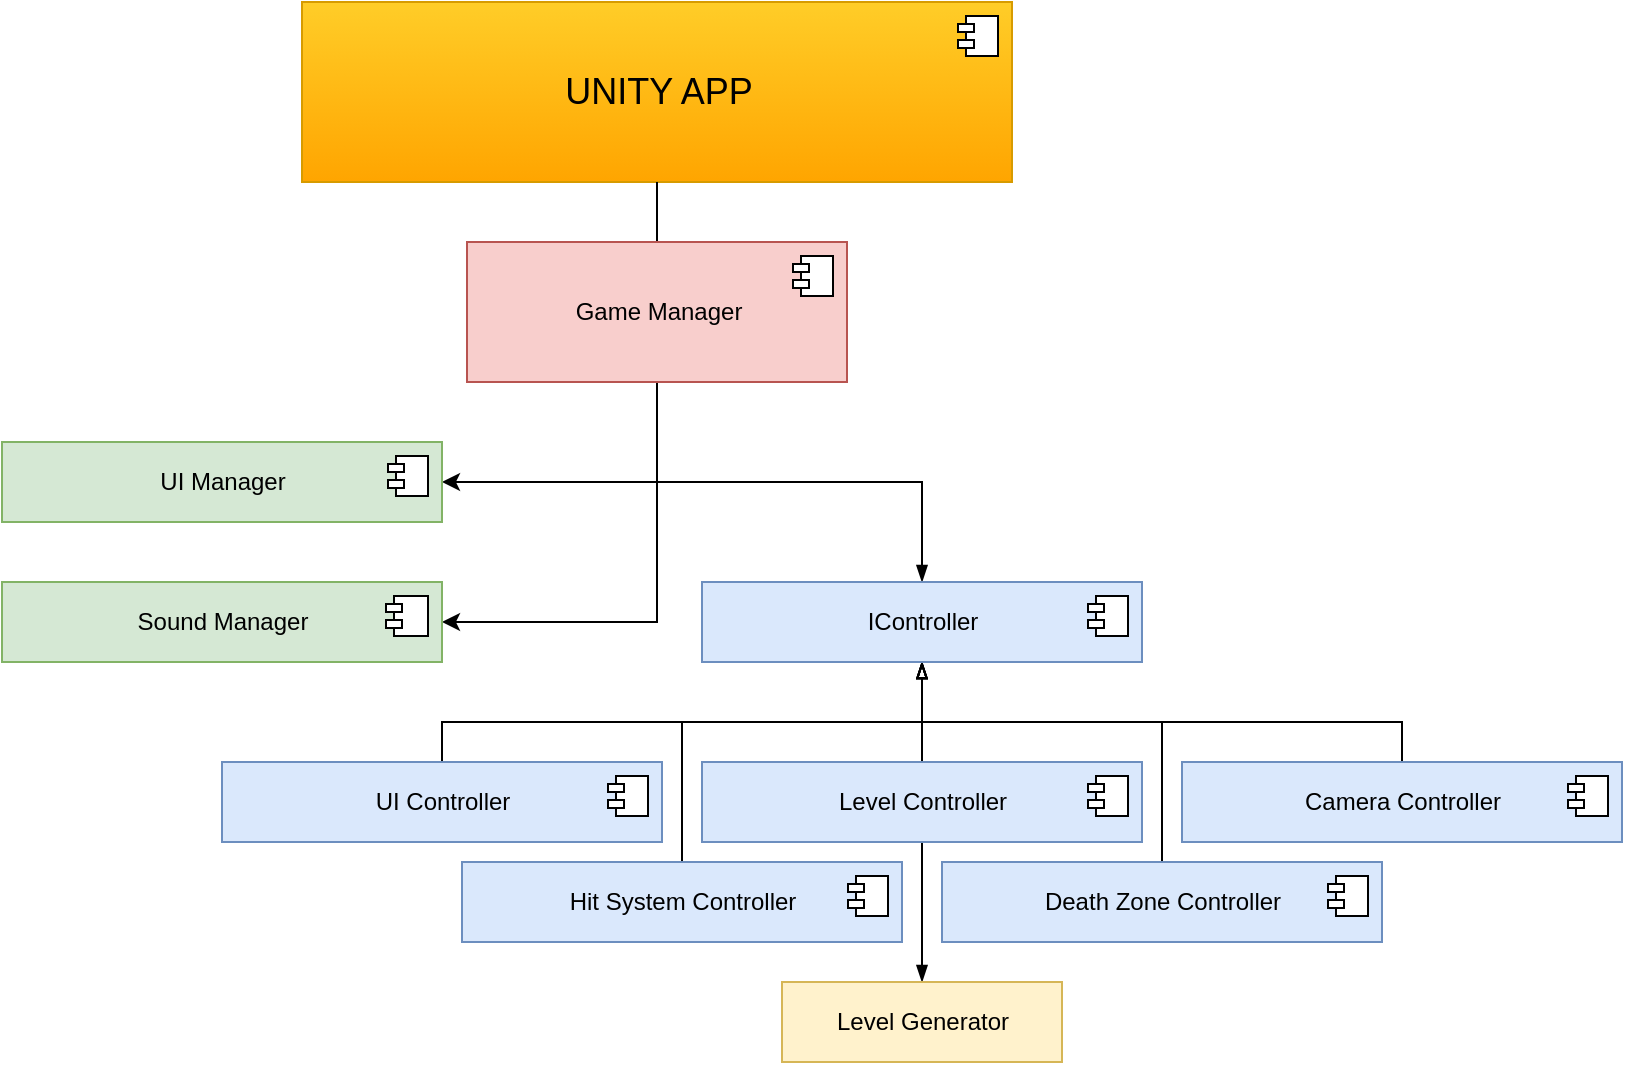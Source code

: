 <mxfile version="13.9.9" type="device"><diagram id="kiw9jwVphuPrueOn839S" name="Page-1"><mxGraphModel dx="2272" dy="822" grid="1" gridSize="10" guides="1" tooltips="1" connect="1" arrows="1" fold="1" page="1" pageScale="1" pageWidth="850" pageHeight="1100" math="0" shadow="0"><root><mxCell id="0"/><mxCell id="1" parent="0"/><mxCell id="GbW3KrakZD0oibuX9RCy-10" value="&lt;font style=&quot;font-size: 18px&quot;&gt;UNITY APP&lt;/font&gt;" style="html=1;dropTarget=0;fillColor=#ffcd28;strokeColor=#d79b00;gradientColor=#ffa500;" parent="1" vertex="1"><mxGeometry x="-130" y="50" width="355" height="90" as="geometry"/></mxCell><mxCell id="GbW3KrakZD0oibuX9RCy-11" value="" style="shape=module;jettyWidth=8;jettyHeight=4;" parent="GbW3KrakZD0oibuX9RCy-10" vertex="1"><mxGeometry x="1" width="20" height="20" relative="1" as="geometry"><mxPoint x="-27" y="7" as="offset"/></mxGeometry></mxCell><mxCell id="GbW3KrakZD0oibuX9RCy-36" style="edgeStyle=orthogonalEdgeStyle;rounded=0;orthogonalLoop=1;jettySize=auto;html=1;exitX=0.5;exitY=0;exitDx=0;exitDy=0;entryX=0.5;entryY=1;entryDx=0;entryDy=0;endArrow=none;endFill=0;strokeColor=#000000;" parent="1" source="GbW3KrakZD0oibuX9RCy-12" target="GbW3KrakZD0oibuX9RCy-10" edge="1"><mxGeometry relative="1" as="geometry"/></mxCell><mxCell id="B4J6S5PQ-kYtJOIYk6yj-8" style="edgeStyle=orthogonalEdgeStyle;rounded=0;orthogonalLoop=1;jettySize=auto;html=1;exitX=0.5;exitY=1;exitDx=0;exitDy=0;entryX=1;entryY=0.5;entryDx=0;entryDy=0;" parent="1" source="GbW3KrakZD0oibuX9RCy-12" target="GbW3KrakZD0oibuX9RCy-17" edge="1"><mxGeometry relative="1" as="geometry"/></mxCell><mxCell id="B4J6S5PQ-kYtJOIYk6yj-9" style="edgeStyle=orthogonalEdgeStyle;rounded=0;orthogonalLoop=1;jettySize=auto;html=1;exitX=0.5;exitY=1;exitDx=0;exitDy=0;entryX=1;entryY=0.5;entryDx=0;entryDy=0;" parent="1" source="GbW3KrakZD0oibuX9RCy-12" target="GbW3KrakZD0oibuX9RCy-21" edge="1"><mxGeometry relative="1" as="geometry"/></mxCell><mxCell id="B4J6S5PQ-kYtJOIYk6yj-29" style="edgeStyle=orthogonalEdgeStyle;rounded=0;orthogonalLoop=1;jettySize=auto;html=1;exitX=0.5;exitY=1;exitDx=0;exitDy=0;endArrow=blockThin;endFill=1;" parent="1" source="GbW3KrakZD0oibuX9RCy-12" target="B4J6S5PQ-kYtJOIYk6yj-18" edge="1"><mxGeometry relative="1" as="geometry"><Array as="points"><mxPoint x="48" y="290"/><mxPoint x="180" y="290"/></Array></mxGeometry></mxCell><mxCell id="GbW3KrakZD0oibuX9RCy-12" value="Game Manager" style="html=1;dropTarget=0;fillColor=#f8cecc;strokeColor=#b85450;" parent="1" vertex="1"><mxGeometry x="-47.5" y="170" width="190" height="70" as="geometry"/></mxCell><mxCell id="GbW3KrakZD0oibuX9RCy-13" value="" style="shape=module;jettyWidth=8;jettyHeight=4;" parent="GbW3KrakZD0oibuX9RCy-12" vertex="1"><mxGeometry x="1" width="20" height="20" relative="1" as="geometry"><mxPoint x="-27" y="7" as="offset"/></mxGeometry></mxCell><mxCell id="GbW3KrakZD0oibuX9RCy-17" value="UI Manager" style="html=1;dropTarget=0;fillColor=#d5e8d4;strokeColor=#82b366;" parent="1" vertex="1"><mxGeometry x="-280" y="270" width="220" height="40" as="geometry"/></mxCell><mxCell id="GbW3KrakZD0oibuX9RCy-18" value="" style="shape=module;jettyWidth=8;jettyHeight=4;" parent="GbW3KrakZD0oibuX9RCy-17" vertex="1"><mxGeometry x="1" width="20" height="20" relative="1" as="geometry"><mxPoint x="-27" y="7" as="offset"/></mxGeometry></mxCell><mxCell id="GbW3KrakZD0oibuX9RCy-21" value="Sound Manager" style="html=1;dropTarget=0;fillColor=#d5e8d4;strokeColor=#82b366;" parent="1" vertex="1"><mxGeometry x="-280" y="340" width="220" height="40" as="geometry"/></mxCell><mxCell id="GbW3KrakZD0oibuX9RCy-22" value="" style="shape=module;jettyWidth=8;jettyHeight=4;" parent="GbW3KrakZD0oibuX9RCy-21" vertex="1"><mxGeometry x="1" width="21" height="20" relative="1" as="geometry"><mxPoint x="-28" y="7" as="offset"/></mxGeometry></mxCell><mxCell id="B4J6S5PQ-kYtJOIYk6yj-23" style="edgeStyle=orthogonalEdgeStyle;rounded=0;orthogonalLoop=1;jettySize=auto;html=1;exitX=0.5;exitY=0;exitDx=0;exitDy=0;entryX=0.5;entryY=1;entryDx=0;entryDy=0;endArrow=blockThin;endFill=0;" parent="1" source="GbW3KrakZD0oibuX9RCy-28" target="B4J6S5PQ-kYtJOIYk6yj-18" edge="1"><mxGeometry relative="1" as="geometry"><Array as="points"><mxPoint x="60" y="410"/><mxPoint x="180" y="410"/></Array></mxGeometry></mxCell><mxCell id="GbW3KrakZD0oibuX9RCy-28" value="Hit System&amp;nbsp;Controller" style="html=1;dropTarget=0;fillColor=#dae8fc;strokeColor=#6c8ebf;" parent="1" vertex="1"><mxGeometry x="-50" y="480" width="220" height="40" as="geometry"/></mxCell><mxCell id="GbW3KrakZD0oibuX9RCy-29" value="" style="shape=module;jettyWidth=8;jettyHeight=4;" parent="GbW3KrakZD0oibuX9RCy-28" vertex="1"><mxGeometry x="1" width="20" height="20" relative="1" as="geometry"><mxPoint x="-27" y="7" as="offset"/></mxGeometry></mxCell><mxCell id="B4J6S5PQ-kYtJOIYk6yj-27" style="edgeStyle=orthogonalEdgeStyle;rounded=0;orthogonalLoop=1;jettySize=auto;html=1;exitX=0.5;exitY=0;exitDx=0;exitDy=0;endArrow=blockThin;endFill=0;" parent="1" source="GbW3KrakZD0oibuX9RCy-33" edge="1"><mxGeometry relative="1" as="geometry"><mxPoint x="180" y="380" as="targetPoint"/></mxGeometry></mxCell><mxCell id="B4J6S5PQ-kYtJOIYk6yj-28" style="edgeStyle=orthogonalEdgeStyle;rounded=0;orthogonalLoop=1;jettySize=auto;html=1;exitX=0.5;exitY=1;exitDx=0;exitDy=0;endArrow=blockThin;endFill=1;" parent="1" source="GbW3KrakZD0oibuX9RCy-33" target="GbW3KrakZD0oibuX9RCy-39" edge="1"><mxGeometry relative="1" as="geometry"/></mxCell><mxCell id="GbW3KrakZD0oibuX9RCy-33" value="Level Controller" style="html=1;dropTarget=0;fillColor=#dae8fc;strokeColor=#6c8ebf;" parent="1" vertex="1"><mxGeometry x="70" y="430" width="220" height="40" as="geometry"/></mxCell><mxCell id="GbW3KrakZD0oibuX9RCy-34" value="" style="shape=module;jettyWidth=8;jettyHeight=4;" parent="GbW3KrakZD0oibuX9RCy-33" vertex="1"><mxGeometry x="1" width="20" height="20" relative="1" as="geometry"><mxPoint x="-27" y="7" as="offset"/></mxGeometry></mxCell><mxCell id="GbW3KrakZD0oibuX9RCy-39" value="Level Generator" style="html=1;dropTarget=0;fillColor=#fff2cc;strokeColor=#d6b656;" parent="1" vertex="1"><mxGeometry x="110" y="540" width="140" height="40" as="geometry"/></mxCell><mxCell id="B4J6S5PQ-kYtJOIYk6yj-25" style="edgeStyle=orthogonalEdgeStyle;rounded=0;orthogonalLoop=1;jettySize=auto;html=1;exitX=0.5;exitY=0;exitDx=0;exitDy=0;entryX=0.5;entryY=1;entryDx=0;entryDy=0;endArrow=blockThin;endFill=0;" parent="1" source="B4J6S5PQ-kYtJOIYk6yj-2" target="B4J6S5PQ-kYtJOIYk6yj-18" edge="1"><mxGeometry relative="1" as="geometry"><Array as="points"><mxPoint x="420" y="410"/><mxPoint x="180" y="410"/></Array></mxGeometry></mxCell><mxCell id="B4J6S5PQ-kYtJOIYk6yj-2" value="Camera Controller" style="html=1;dropTarget=0;fillColor=#dae8fc;strokeColor=#6c8ebf;" parent="1" vertex="1"><mxGeometry x="310" y="430" width="220" height="40" as="geometry"/></mxCell><mxCell id="B4J6S5PQ-kYtJOIYk6yj-3" value="" style="shape=module;jettyWidth=8;jettyHeight=4;" parent="B4J6S5PQ-kYtJOIYk6yj-2" vertex="1"><mxGeometry x="1" width="20" height="20" relative="1" as="geometry"><mxPoint x="-27" y="7" as="offset"/></mxGeometry></mxCell><mxCell id="B4J6S5PQ-kYtJOIYk6yj-26" style="edgeStyle=orthogonalEdgeStyle;rounded=0;orthogonalLoop=1;jettySize=auto;html=1;exitX=0.5;exitY=0;exitDx=0;exitDy=0;endArrow=blockThin;endFill=0;" parent="1" source="B4J6S5PQ-kYtJOIYk6yj-4" edge="1"><mxGeometry relative="1" as="geometry"><mxPoint x="180" y="380" as="targetPoint"/><Array as="points"><mxPoint x="-60" y="410"/><mxPoint x="180" y="410"/></Array></mxGeometry></mxCell><mxCell id="B4J6S5PQ-kYtJOIYk6yj-4" value="UI Controller" style="html=1;dropTarget=0;fillColor=#dae8fc;strokeColor=#6c8ebf;" parent="1" vertex="1"><mxGeometry x="-170" y="430" width="220" height="40" as="geometry"/></mxCell><mxCell id="B4J6S5PQ-kYtJOIYk6yj-5" value="" style="shape=module;jettyWidth=8;jettyHeight=4;" parent="B4J6S5PQ-kYtJOIYk6yj-4" vertex="1"><mxGeometry x="1" width="20" height="20" relative="1" as="geometry"><mxPoint x="-27" y="7" as="offset"/></mxGeometry></mxCell><mxCell id="B4J6S5PQ-kYtJOIYk6yj-24" style="edgeStyle=orthogonalEdgeStyle;rounded=0;orthogonalLoop=1;jettySize=auto;html=1;exitX=0.5;exitY=0;exitDx=0;exitDy=0;endArrow=blockThin;endFill=0;" parent="1" source="B4J6S5PQ-kYtJOIYk6yj-6" edge="1"><mxGeometry relative="1" as="geometry"><mxPoint x="180" y="380" as="targetPoint"/><Array as="points"><mxPoint x="300" y="410"/><mxPoint x="180" y="410"/></Array></mxGeometry></mxCell><mxCell id="B4J6S5PQ-kYtJOIYk6yj-6" value="Death Zone Controller" style="html=1;dropTarget=0;fillColor=#dae8fc;strokeColor=#6c8ebf;" parent="1" vertex="1"><mxGeometry x="190" y="480" width="220" height="40" as="geometry"/></mxCell><mxCell id="B4J6S5PQ-kYtJOIYk6yj-7" value="" style="shape=module;jettyWidth=8;jettyHeight=4;" parent="B4J6S5PQ-kYtJOIYk6yj-6" vertex="1"><mxGeometry x="1" width="20" height="20" relative="1" as="geometry"><mxPoint x="-27" y="7" as="offset"/></mxGeometry></mxCell><mxCell id="B4J6S5PQ-kYtJOIYk6yj-18" value="IController" style="html=1;dropTarget=0;fillColor=#dae8fc;strokeColor=#6c8ebf;" parent="1" vertex="1"><mxGeometry x="70" y="340" width="220" height="40" as="geometry"/></mxCell><mxCell id="B4J6S5PQ-kYtJOIYk6yj-19" value="" style="shape=module;jettyWidth=8;jettyHeight=4;" parent="B4J6S5PQ-kYtJOIYk6yj-18" vertex="1"><mxGeometry x="1" width="20" height="20" relative="1" as="geometry"><mxPoint x="-27" y="7" as="offset"/></mxGeometry></mxCell></root></mxGraphModel></diagram></mxfile>